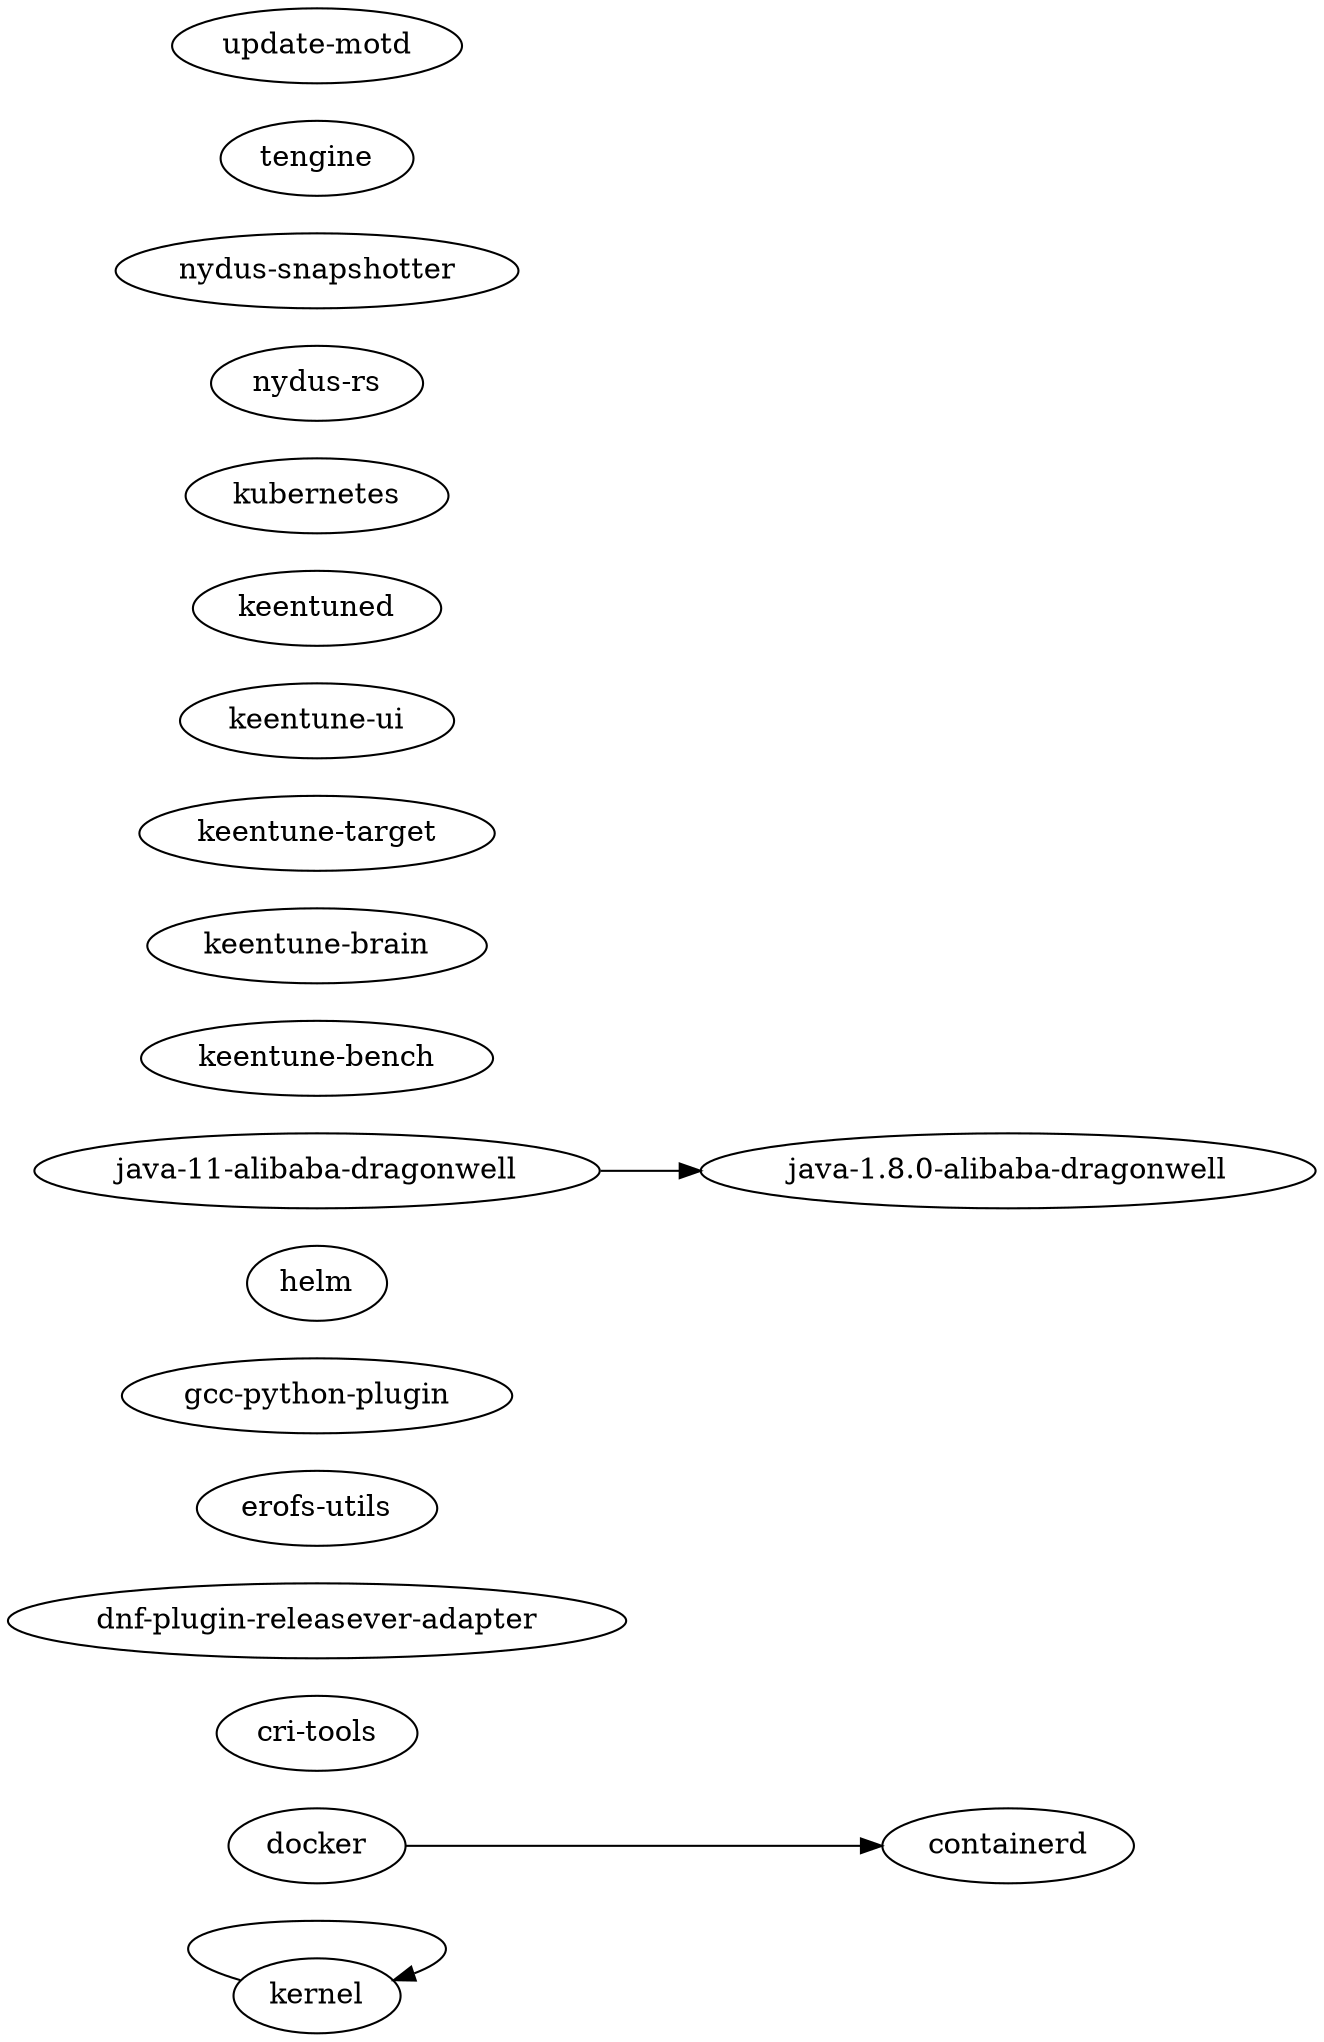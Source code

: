 digraph dep_Picture {
	graph [rankdir=LR]
	kernel
	kernel -> kernel
	containerd
	"cri-tools"
	"dnf-plugin-releasever-adapter"
	docker
	docker -> containerd
	"erofs-utils"
	"gcc-python-plugin"
	helm
	"java-1.8.0-alibaba-dragonwell"
	"java-11-alibaba-dragonwell"
	"java-11-alibaba-dragonwell" -> "java-1.8.0-alibaba-dragonwell"
	"keentune-bench"
	"keentune-brain"
	"keentune-target"
	"keentune-ui"
	keentuned
	kubernetes
	"nydus-rs"
	"nydus-snapshotter"
	tengine
	"update-motd"
}

